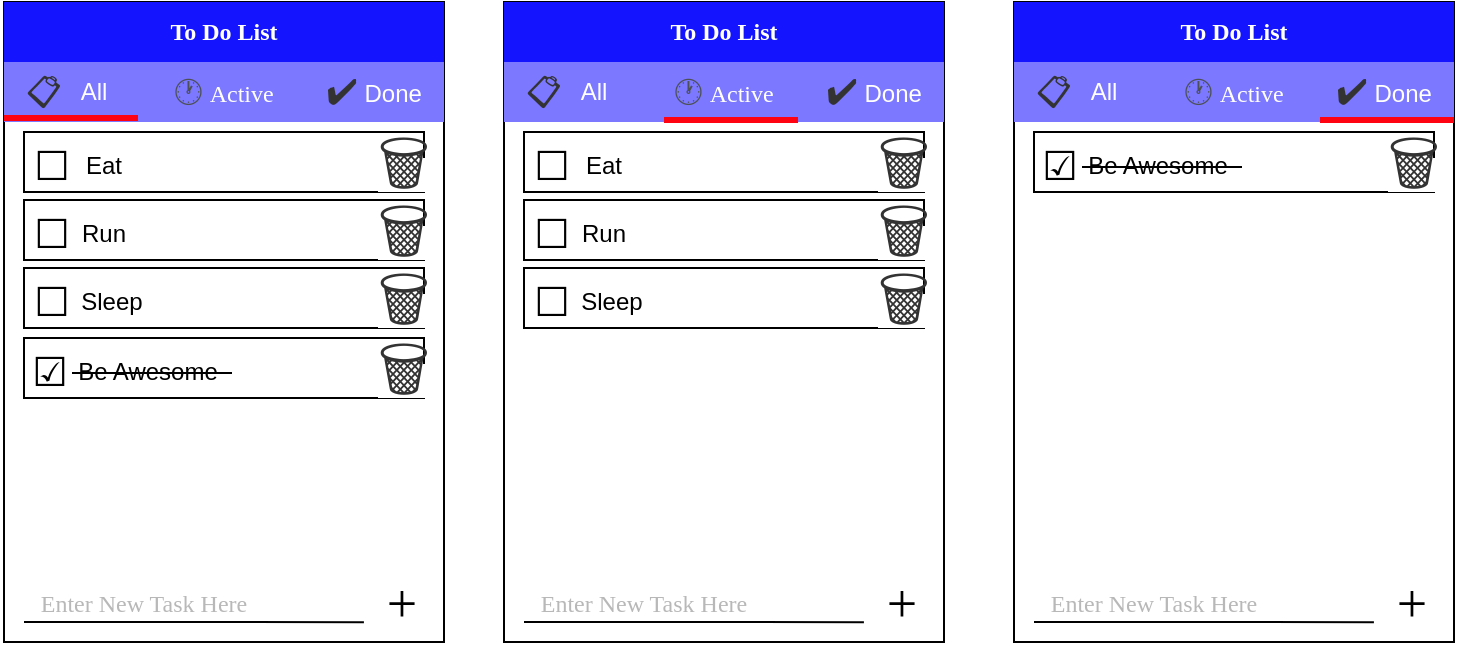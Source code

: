 <mxfile version="13.10.4" type="google"><diagram name="Page-1" id="e7e014a7-5840-1c2e-5031-d8a46d1fe8dd"><mxGraphModel dx="1022" dy="643" grid="1" gridSize="10" guides="1" tooltips="1" connect="1" arrows="1" fold="1" page="1" pageScale="1" pageWidth="1169" pageHeight="826" background="#ffffff" math="0" shadow="0"><root><mxCell id="0"/><mxCell id="1" parent="0"/><mxCell id="9OXeowIcAPtKGQPd8pET-41" value="" style="rounded=0;whiteSpace=wrap;html=1;" parent="1" vertex="1"><mxGeometry x="80" y="120" width="220" height="320" as="geometry"/></mxCell><mxCell id="9OXeowIcAPtKGQPd8pET-43" value="" style="rounded=0;whiteSpace=wrap;html=1;fontFamily=Tahoma;fontColor=#575757;labelBackgroundColor=#0526FF;fillColor=#1414FF;strokeColor=none;" parent="1" vertex="1"><mxGeometry x="80" y="120" width="220" height="30" as="geometry"/></mxCell><mxCell id="9OXeowIcAPtKGQPd8pET-42" value="To Do List" style="text;html=1;align=center;verticalAlign=middle;whiteSpace=wrap;rounded=0;fontFamily=Tahoma;fontStyle=1;fontColor=#FFFFFF;" parent="1" vertex="1"><mxGeometry x="145" y="125" width="90" height="20" as="geometry"/></mxCell><mxCell id="9OXeowIcAPtKGQPd8pET-44" value="" style="rounded=0;whiteSpace=wrap;html=1;fontFamily=Tahoma;fontColor=#575757;labelBackgroundColor=#6B75FF;fillColor=#7C78FF;strokeColor=none;" parent="1" vertex="1"><mxGeometry x="80" y="150" width="220" height="30" as="geometry"/></mxCell><mxCell id="a3oJMKntXRfTVK6Bhi0L-1" value="&lt;span style=&quot;color: rgb(51 , 51 , 51) ; font-family: &amp;#34;open sans&amp;#34; , &amp;#34;helvetica neue&amp;#34; , &amp;#34;helvetica&amp;#34; , &amp;#34;arial&amp;#34; , sans-serif ; text-align: left&quot;&gt;&lt;font style=&quot;font-size: 17px&quot;&gt;📋&lt;/font&gt;&lt;/span&gt;" style="text;html=1;strokeColor=none;fillColor=none;align=center;verticalAlign=middle;whiteSpace=wrap;rounded=0;" vertex="1" parent="1"><mxGeometry x="80" y="155" width="40" height="20" as="geometry"/></mxCell><mxCell id="a3oJMKntXRfTVK6Bhi0L-2" value="&lt;font color=&quot;#ffffff&quot;&gt;All&lt;/font&gt;" style="text;html=1;strokeColor=none;fillColor=none;align=center;verticalAlign=middle;whiteSpace=wrap;rounded=0;" vertex="1" parent="1"><mxGeometry x="105" y="155" width="40" height="20" as="geometry"/></mxCell><mxCell id="a3oJMKntXRfTVK6Bhi0L-5" value="" style="rounded=0;whiteSpace=wrap;html=1;" vertex="1" parent="1"><mxGeometry x="90" y="185" width="200" height="30" as="geometry"/></mxCell><mxCell id="a3oJMKntXRfTVK6Bhi0L-3" value="&lt;span style=&quot;color: rgb(51 , 51 , 51) ; font-family: &amp;#34;open sans&amp;#34; , &amp;#34;helvetica neue&amp;#34; , &amp;#34;helvetica&amp;#34; , &amp;#34;arial&amp;#34; , sans-serif ; background-color: rgb(255 , 255 , 255)&quot;&gt;&lt;font style=&quot;font-size: 29px&quot;&gt;🗑&lt;/font&gt;&lt;/span&gt;" style="text;html=1;strokeColor=none;fillColor=none;align=center;verticalAlign=middle;whiteSpace=wrap;rounded=0;" vertex="1" parent="1"><mxGeometry x="260" y="190" width="40" height="20" as="geometry"/></mxCell><mxCell id="a3oJMKntXRfTVK6Bhi0L-7" value="&lt;a href=&quot;https://fsymbols.com/signs/tick/&quot; style=&quot;outline: 0px ; font-family: &amp;#34;roboto&amp;#34; , &amp;#34;arial&amp;#34; , sans-serif ; font-size: small ; text-align: left&quot;&gt;&lt;h3 class=&quot;LC20lb DKV0Md&quot; style=&quot;font-size: 20px ; font-weight: normal ; margin: 0px 0px 3px ; padding: 5px 0px 0px ; display: inline-block ; line-height: 1.3&quot;&gt;&lt;font color=&quot;#000000&quot;&gt;☐&lt;/font&gt;&lt;/h3&gt;&lt;/a&gt;" style="text;html=1;strokeColor=none;fillColor=none;align=center;verticalAlign=middle;whiteSpace=wrap;rounded=0;" vertex="1" parent="1"><mxGeometry x="84" y="190" width="40" height="20" as="geometry"/></mxCell><mxCell id="a3oJMKntXRfTVK6Bhi0L-8" value="Eat" style="text;html=1;strokeColor=none;fillColor=none;align=center;verticalAlign=middle;whiteSpace=wrap;rounded=0;" vertex="1" parent="1"><mxGeometry x="110" y="192" width="40" height="20" as="geometry"/></mxCell><mxCell id="a3oJMKntXRfTVK6Bhi0L-9" value="" style="rounded=0;whiteSpace=wrap;html=1;" vertex="1" parent="1"><mxGeometry x="90" y="219" width="200" height="30" as="geometry"/></mxCell><mxCell id="a3oJMKntXRfTVK6Bhi0L-10" value="&lt;span style=&quot;color: rgb(51 , 51 , 51) ; font-family: &amp;#34;open sans&amp;#34; , &amp;#34;helvetica neue&amp;#34; , &amp;#34;helvetica&amp;#34; , &amp;#34;arial&amp;#34; , sans-serif ; background-color: rgb(255 , 255 , 255)&quot;&gt;&lt;font style=&quot;font-size: 29px&quot;&gt;🗑&lt;/font&gt;&lt;/span&gt;" style="text;html=1;strokeColor=none;fillColor=none;align=center;verticalAlign=middle;whiteSpace=wrap;rounded=0;" vertex="1" parent="1"><mxGeometry x="260" y="224" width="40" height="20" as="geometry"/></mxCell><mxCell id="a3oJMKntXRfTVK6Bhi0L-11" value="&lt;a href=&quot;https://fsymbols.com/signs/tick/&quot; style=&quot;outline: 0px ; font-family: &amp;quot;roboto&amp;quot; , &amp;quot;arial&amp;quot; , sans-serif ; font-size: small ; text-align: left&quot;&gt;&lt;h3 class=&quot;LC20lb DKV0Md&quot; style=&quot;font-size: 20px ; font-weight: normal ; margin: 0px 0px 3px ; padding: 5px 0px 0px ; display: inline-block ; line-height: 1.3&quot;&gt;&lt;font color=&quot;#000000&quot;&gt;☐&lt;/font&gt;&lt;/h3&gt;&lt;/a&gt;" style="text;html=1;strokeColor=none;fillColor=none;align=center;verticalAlign=middle;whiteSpace=wrap;rounded=0;" vertex="1" parent="1"><mxGeometry x="84" y="224" width="40" height="20" as="geometry"/></mxCell><mxCell id="a3oJMKntXRfTVK6Bhi0L-12" value="Run" style="text;html=1;strokeColor=none;fillColor=none;align=center;verticalAlign=middle;whiteSpace=wrap;rounded=0;" vertex="1" parent="1"><mxGeometry x="110" y="226" width="40" height="20" as="geometry"/></mxCell><mxCell id="a3oJMKntXRfTVK6Bhi0L-13" value="" style="rounded=0;whiteSpace=wrap;html=1;" vertex="1" parent="1"><mxGeometry x="90" y="253" width="200" height="30" as="geometry"/></mxCell><mxCell id="a3oJMKntXRfTVK6Bhi0L-14" value="&lt;span style=&quot;color: rgb(51 , 51 , 51) ; font-family: &amp;#34;open sans&amp;#34; , &amp;#34;helvetica neue&amp;#34; , &amp;#34;helvetica&amp;#34; , &amp;#34;arial&amp;#34; , sans-serif ; background-color: rgb(255 , 255 , 255)&quot;&gt;&lt;font style=&quot;font-size: 29px&quot;&gt;🗑&lt;/font&gt;&lt;/span&gt;" style="text;html=1;strokeColor=none;fillColor=none;align=center;verticalAlign=middle;whiteSpace=wrap;rounded=0;" vertex="1" parent="1"><mxGeometry x="260" y="258" width="40" height="20" as="geometry"/></mxCell><mxCell id="a3oJMKntXRfTVK6Bhi0L-15" value="&lt;a href=&quot;https://fsymbols.com/signs/tick/&quot; style=&quot;outline: 0px ; font-family: &amp;quot;roboto&amp;quot; , &amp;quot;arial&amp;quot; , sans-serif ; font-size: small ; text-align: left&quot;&gt;&lt;h3 class=&quot;LC20lb DKV0Md&quot; style=&quot;font-size: 20px ; font-weight: normal ; margin: 0px 0px 3px ; padding: 5px 0px 0px ; display: inline-block ; line-height: 1.3&quot;&gt;&lt;font color=&quot;#000000&quot;&gt;☐&lt;/font&gt;&lt;/h3&gt;&lt;/a&gt;" style="text;html=1;strokeColor=none;fillColor=none;align=center;verticalAlign=middle;whiteSpace=wrap;rounded=0;" vertex="1" parent="1"><mxGeometry x="84" y="258" width="40" height="20" as="geometry"/></mxCell><mxCell id="a3oJMKntXRfTVK6Bhi0L-16" value="Sleep" style="text;html=1;strokeColor=none;fillColor=none;align=center;verticalAlign=middle;whiteSpace=wrap;rounded=0;" vertex="1" parent="1"><mxGeometry x="114" y="260" width="40" height="20" as="geometry"/></mxCell><mxCell id="a3oJMKntXRfTVK6Bhi0L-17" value="" style="rounded=0;whiteSpace=wrap;html=1;" vertex="1" parent="1"><mxGeometry x="90" y="288" width="200" height="30" as="geometry"/></mxCell><mxCell id="a3oJMKntXRfTVK6Bhi0L-18" value="&lt;span style=&quot;color: rgb(51 , 51 , 51) ; font-family: &amp;#34;open sans&amp;#34; , &amp;#34;helvetica neue&amp;#34; , &amp;#34;helvetica&amp;#34; , &amp;#34;arial&amp;#34; , sans-serif ; background-color: rgb(255 , 255 , 255)&quot;&gt;&lt;font style=&quot;font-size: 29px&quot;&gt;🗑&lt;/font&gt;&lt;/span&gt;" style="text;html=1;strokeColor=none;fillColor=none;align=center;verticalAlign=middle;whiteSpace=wrap;rounded=0;" vertex="1" parent="1"><mxGeometry x="260" y="293" width="40" height="20" as="geometry"/></mxCell><mxCell id="a3oJMKntXRfTVK6Bhi0L-20" value="Be Awesome" style="text;html=1;strokeColor=none;fillColor=none;align=center;verticalAlign=middle;whiteSpace=wrap;rounded=0;" vertex="1" parent="1"><mxGeometry x="112" y="295" width="80" height="20" as="geometry"/></mxCell><mxCell id="a3oJMKntXRfTVK6Bhi0L-6" value="&lt;a href=&quot;https://fsymbols.com/signs/tick/&quot; style=&quot;outline: 0px ; font-family: &amp;#34;roboto&amp;#34; , &amp;#34;arial&amp;#34; , sans-serif ; font-size: small ; text-align: left ; background-color: rgb(255 , 255 , 255)&quot;&gt;&lt;h3 class=&quot;LC20lb DKV0Md&quot; style=&quot;font-size: 20px ; font-weight: normal ; margin: 0px 0px 3px ; padding: 5px 0px 0px ; display: inline-block ; line-height: 1.3&quot;&gt;&lt;font color=&quot;#000000&quot;&gt;☑&lt;/font&gt;&lt;/h3&gt;&lt;/a&gt;" style="text;html=1;strokeColor=none;fillColor=none;align=center;verticalAlign=middle;whiteSpace=wrap;rounded=0;" vertex="1" parent="1"><mxGeometry x="93" y="293" width="20" height="20" as="geometry"/></mxCell><mxCell id="a3oJMKntXRfTVK6Bhi0L-21" value="" style="endArrow=none;html=1;" edge="1" parent="1"><mxGeometry width="50" height="50" relative="1" as="geometry"><mxPoint x="114" y="305.5" as="sourcePoint"/><mxPoint x="194" y="305.5" as="targetPoint"/></mxGeometry></mxCell><mxCell id="a3oJMKntXRfTVK6Bhi0L-22" value="" style="endArrow=none;html=1;entryX=0.818;entryY=0.969;entryDx=0;entryDy=0;entryPerimeter=0;" edge="1" parent="1" target="9OXeowIcAPtKGQPd8pET-41"><mxGeometry width="50" height="50" relative="1" as="geometry"><mxPoint x="90" y="430" as="sourcePoint"/><mxPoint x="230" y="430" as="targetPoint"/></mxGeometry></mxCell><mxCell id="a3oJMKntXRfTVK6Bhi0L-23" value="Enter New Task Here" style="text;html=1;strokeColor=none;fillColor=none;align=center;verticalAlign=middle;whiteSpace=wrap;rounded=0;fontFamily=Tahoma;fontColor=#B8B8B8;" vertex="1" parent="1"><mxGeometry x="90" y="411" width="120" height="20" as="geometry"/></mxCell><mxCell id="a3oJMKntXRfTVK6Bhi0L-24" value="&lt;font face=&quot;Garamond&quot; style=&quot;font-size: 27px&quot;&gt;+&lt;/font&gt;" style="text;html=1;strokeColor=none;fillColor=none;align=center;verticalAlign=middle;whiteSpace=wrap;rounded=0;fontFamily=Tahoma;" vertex="1" parent="1"><mxGeometry x="269" y="411" width="20" height="20" as="geometry"/></mxCell><mxCell id="a3oJMKntXRfTVK6Bhi0L-25" value="&lt;span style=&quot;color: rgb(77 , 81 , 86) ; font-family: &amp;#34;roboto&amp;#34; , &amp;#34;arial&amp;#34; , sans-serif ; font-size: 14px ; text-align: left&quot;&gt;🕐&amp;nbsp;&lt;/span&gt;&lt;font color=&quot;#ffffff&quot;&gt;Active&lt;/font&gt;" style="text;html=1;strokeColor=none;fillColor=none;align=center;verticalAlign=middle;whiteSpace=wrap;rounded=0;fontFamily=Tahoma;fontColor=#000000;" vertex="1" parent="1"><mxGeometry x="160" y="155" width="60" height="20" as="geometry"/></mxCell><mxCell id="a3oJMKntXRfTVK6Bhi0L-27" value="&lt;font&gt;&lt;span style=&quot;color: rgb(51 , 51 , 51) ; font-family: &amp;#34;proxima nova lt&amp;#34; , sans-serif&quot;&gt;&lt;font style=&quot;font-size: 17px&quot;&gt;✔️&lt;/font&gt;&lt;/span&gt;&lt;span style=&quot;font-size: 12px ; font-family: &amp;#34;proxima nova lt&amp;#34; , sans-serif&quot;&gt;&lt;font color=&quot;#ffffff&quot; style=&quot;font-size: 12px&quot;&gt;&amp;nbsp;Done&lt;/font&gt;&lt;/span&gt;&lt;/font&gt;" style="text;html=1;strokeColor=none;fillColor=none;align=center;verticalAlign=middle;whiteSpace=wrap;rounded=0;fontFamily=Tahoma;fontColor=#000000;" vertex="1" parent="1"><mxGeometry x="235" y="155" width="60" height="20" as="geometry"/></mxCell><mxCell id="a3oJMKntXRfTVK6Bhi0L-28" value="" style="rounded=0;whiteSpace=wrap;html=1;" vertex="1" parent="1"><mxGeometry x="330" y="120" width="220" height="320" as="geometry"/></mxCell><mxCell id="a3oJMKntXRfTVK6Bhi0L-29" value="" style="rounded=0;whiteSpace=wrap;html=1;fontFamily=Tahoma;fontColor=#575757;labelBackgroundColor=#0526FF;fillColor=#1414FF;strokeColor=none;" vertex="1" parent="1"><mxGeometry x="330" y="120" width="220" height="30" as="geometry"/></mxCell><mxCell id="a3oJMKntXRfTVK6Bhi0L-30" value="To Do List" style="text;html=1;align=center;verticalAlign=middle;whiteSpace=wrap;rounded=0;fontFamily=Tahoma;fontStyle=1;fontColor=#FFFFFF;" vertex="1" parent="1"><mxGeometry x="395" y="125" width="90" height="20" as="geometry"/></mxCell><mxCell id="a3oJMKntXRfTVK6Bhi0L-31" value="" style="rounded=0;whiteSpace=wrap;html=1;fontFamily=Tahoma;fontColor=#575757;labelBackgroundColor=#6B75FF;fillColor=#7C78FF;strokeColor=none;" vertex="1" parent="1"><mxGeometry x="330" y="150" width="220" height="30" as="geometry"/></mxCell><mxCell id="a3oJMKntXRfTVK6Bhi0L-33" value="&lt;span style=&quot;color: rgb(51 , 51 , 51) ; font-family: &amp;#34;open sans&amp;#34; , &amp;#34;helvetica neue&amp;#34; , &amp;#34;helvetica&amp;#34; , &amp;#34;arial&amp;#34; , sans-serif ; text-align: left&quot;&gt;&lt;font style=&quot;font-size: 17px&quot;&gt;📋&lt;/font&gt;&lt;/span&gt;" style="text;html=1;strokeColor=none;fillColor=none;align=center;verticalAlign=middle;whiteSpace=wrap;rounded=0;" vertex="1" parent="1"><mxGeometry x="330" y="155" width="40" height="20" as="geometry"/></mxCell><mxCell id="a3oJMKntXRfTVK6Bhi0L-34" value="&lt;font color=&quot;#ffffff&quot;&gt;All&lt;/font&gt;" style="text;html=1;strokeColor=none;fillColor=none;align=center;verticalAlign=middle;whiteSpace=wrap;rounded=0;" vertex="1" parent="1"><mxGeometry x="355" y="155" width="40" height="20" as="geometry"/></mxCell><mxCell id="a3oJMKntXRfTVK6Bhi0L-35" value="" style="rounded=0;whiteSpace=wrap;html=1;" vertex="1" parent="1"><mxGeometry x="340" y="185" width="200" height="30" as="geometry"/></mxCell><mxCell id="a3oJMKntXRfTVK6Bhi0L-36" value="&lt;span style=&quot;color: rgb(51 , 51 , 51) ; font-family: &amp;#34;open sans&amp;#34; , &amp;#34;helvetica neue&amp;#34; , &amp;#34;helvetica&amp;#34; , &amp;#34;arial&amp;#34; , sans-serif ; background-color: rgb(255 , 255 , 255)&quot;&gt;&lt;font style=&quot;font-size: 29px&quot;&gt;🗑&lt;/font&gt;&lt;/span&gt;" style="text;html=1;strokeColor=none;fillColor=none;align=center;verticalAlign=middle;whiteSpace=wrap;rounded=0;" vertex="1" parent="1"><mxGeometry x="510" y="190" width="40" height="20" as="geometry"/></mxCell><mxCell id="a3oJMKntXRfTVK6Bhi0L-37" value="&lt;a href=&quot;https://fsymbols.com/signs/tick/&quot; style=&quot;outline: 0px ; font-family: &amp;quot;roboto&amp;quot; , &amp;quot;arial&amp;quot; , sans-serif ; font-size: small ; text-align: left&quot;&gt;&lt;h3 class=&quot;LC20lb DKV0Md&quot; style=&quot;font-size: 20px ; font-weight: normal ; margin: 0px 0px 3px ; padding: 5px 0px 0px ; display: inline-block ; line-height: 1.3&quot;&gt;&lt;font color=&quot;#000000&quot;&gt;☐&lt;/font&gt;&lt;/h3&gt;&lt;/a&gt;" style="text;html=1;strokeColor=none;fillColor=none;align=center;verticalAlign=middle;whiteSpace=wrap;rounded=0;" vertex="1" parent="1"><mxGeometry x="334" y="190" width="40" height="20" as="geometry"/></mxCell><mxCell id="a3oJMKntXRfTVK6Bhi0L-38" value="Eat" style="text;html=1;strokeColor=none;fillColor=none;align=center;verticalAlign=middle;whiteSpace=wrap;rounded=0;" vertex="1" parent="1"><mxGeometry x="360" y="192" width="40" height="20" as="geometry"/></mxCell><mxCell id="a3oJMKntXRfTVK6Bhi0L-39" value="" style="rounded=0;whiteSpace=wrap;html=1;" vertex="1" parent="1"><mxGeometry x="340" y="219" width="200" height="30" as="geometry"/></mxCell><mxCell id="a3oJMKntXRfTVK6Bhi0L-40" value="&lt;span style=&quot;color: rgb(51 , 51 , 51) ; font-family: &amp;#34;open sans&amp;#34; , &amp;#34;helvetica neue&amp;#34; , &amp;#34;helvetica&amp;#34; , &amp;#34;arial&amp;#34; , sans-serif ; background-color: rgb(255 , 255 , 255)&quot;&gt;&lt;font style=&quot;font-size: 29px&quot;&gt;🗑&lt;/font&gt;&lt;/span&gt;" style="text;html=1;strokeColor=none;fillColor=none;align=center;verticalAlign=middle;whiteSpace=wrap;rounded=0;" vertex="1" parent="1"><mxGeometry x="510" y="224" width="40" height="20" as="geometry"/></mxCell><mxCell id="a3oJMKntXRfTVK6Bhi0L-41" value="&lt;a href=&quot;https://fsymbols.com/signs/tick/&quot; style=&quot;outline: 0px ; font-family: &amp;quot;roboto&amp;quot; , &amp;quot;arial&amp;quot; , sans-serif ; font-size: small ; text-align: left&quot;&gt;&lt;h3 class=&quot;LC20lb DKV0Md&quot; style=&quot;font-size: 20px ; font-weight: normal ; margin: 0px 0px 3px ; padding: 5px 0px 0px ; display: inline-block ; line-height: 1.3&quot;&gt;&lt;font color=&quot;#000000&quot;&gt;☐&lt;/font&gt;&lt;/h3&gt;&lt;/a&gt;" style="text;html=1;strokeColor=none;fillColor=none;align=center;verticalAlign=middle;whiteSpace=wrap;rounded=0;" vertex="1" parent="1"><mxGeometry x="334" y="224" width="40" height="20" as="geometry"/></mxCell><mxCell id="a3oJMKntXRfTVK6Bhi0L-42" value="Run" style="text;html=1;strokeColor=none;fillColor=none;align=center;verticalAlign=middle;whiteSpace=wrap;rounded=0;" vertex="1" parent="1"><mxGeometry x="360" y="226" width="40" height="20" as="geometry"/></mxCell><mxCell id="a3oJMKntXRfTVK6Bhi0L-43" value="" style="rounded=0;whiteSpace=wrap;html=1;" vertex="1" parent="1"><mxGeometry x="340" y="253" width="200" height="30" as="geometry"/></mxCell><mxCell id="a3oJMKntXRfTVK6Bhi0L-44" value="&lt;span style=&quot;color: rgb(51 , 51 , 51) ; font-family: &amp;#34;open sans&amp;#34; , &amp;#34;helvetica neue&amp;#34; , &amp;#34;helvetica&amp;#34; , &amp;#34;arial&amp;#34; , sans-serif ; background-color: rgb(255 , 255 , 255)&quot;&gt;&lt;font style=&quot;font-size: 29px&quot;&gt;🗑&lt;/font&gt;&lt;/span&gt;" style="text;html=1;strokeColor=none;fillColor=none;align=center;verticalAlign=middle;whiteSpace=wrap;rounded=0;" vertex="1" parent="1"><mxGeometry x="510" y="258" width="40" height="20" as="geometry"/></mxCell><mxCell id="a3oJMKntXRfTVK6Bhi0L-45" value="&lt;a href=&quot;https://fsymbols.com/signs/tick/&quot; style=&quot;outline: 0px ; font-family: &amp;quot;roboto&amp;quot; , &amp;quot;arial&amp;quot; , sans-serif ; font-size: small ; text-align: left&quot;&gt;&lt;h3 class=&quot;LC20lb DKV0Md&quot; style=&quot;font-size: 20px ; font-weight: normal ; margin: 0px 0px 3px ; padding: 5px 0px 0px ; display: inline-block ; line-height: 1.3&quot;&gt;&lt;font color=&quot;#000000&quot;&gt;☐&lt;/font&gt;&lt;/h3&gt;&lt;/a&gt;" style="text;html=1;strokeColor=none;fillColor=none;align=center;verticalAlign=middle;whiteSpace=wrap;rounded=0;" vertex="1" parent="1"><mxGeometry x="334" y="258" width="40" height="20" as="geometry"/></mxCell><mxCell id="a3oJMKntXRfTVK6Bhi0L-46" value="Sleep" style="text;html=1;strokeColor=none;fillColor=none;align=center;verticalAlign=middle;whiteSpace=wrap;rounded=0;" vertex="1" parent="1"><mxGeometry x="364" y="260" width="40" height="20" as="geometry"/></mxCell><mxCell id="a3oJMKntXRfTVK6Bhi0L-52" value="" style="endArrow=none;html=1;entryX=0.818;entryY=0.969;entryDx=0;entryDy=0;entryPerimeter=0;" edge="1" parent="1" target="a3oJMKntXRfTVK6Bhi0L-28"><mxGeometry width="50" height="50" relative="1" as="geometry"><mxPoint x="340" y="430" as="sourcePoint"/><mxPoint x="480" y="430" as="targetPoint"/></mxGeometry></mxCell><mxCell id="a3oJMKntXRfTVK6Bhi0L-53" value="Enter New Task Here" style="text;html=1;strokeColor=none;fillColor=none;align=center;verticalAlign=middle;whiteSpace=wrap;rounded=0;fontFamily=Tahoma;fontColor=#B8B8B8;" vertex="1" parent="1"><mxGeometry x="340" y="411" width="120" height="20" as="geometry"/></mxCell><mxCell id="a3oJMKntXRfTVK6Bhi0L-54" value="&lt;font face=&quot;Garamond&quot; style=&quot;font-size: 27px&quot;&gt;+&lt;/font&gt;" style="text;html=1;strokeColor=none;fillColor=none;align=center;verticalAlign=middle;whiteSpace=wrap;rounded=0;fontFamily=Tahoma;" vertex="1" parent="1"><mxGeometry x="519" y="411" width="20" height="20" as="geometry"/></mxCell><mxCell id="a3oJMKntXRfTVK6Bhi0L-55" value="&lt;span style=&quot;color: rgb(77 , 81 , 86) ; font-family: &amp;#34;roboto&amp;#34; , &amp;#34;arial&amp;#34; , sans-serif ; font-size: 14px ; text-align: left&quot;&gt;🕐&amp;nbsp;&lt;/span&gt;&lt;font color=&quot;#ffffff&quot;&gt;Active&lt;/font&gt;" style="text;html=1;strokeColor=none;fillColor=none;align=center;verticalAlign=middle;whiteSpace=wrap;rounded=0;fontFamily=Tahoma;fontColor=#000000;" vertex="1" parent="1"><mxGeometry x="410" y="155" width="60" height="20" as="geometry"/></mxCell><mxCell id="a3oJMKntXRfTVK6Bhi0L-56" value="&lt;font&gt;&lt;span style=&quot;color: rgb(51 , 51 , 51) ; font-family: &amp;#34;proxima nova lt&amp;#34; , sans-serif&quot;&gt;&lt;font style=&quot;font-size: 17px&quot;&gt;✔️&lt;/font&gt;&lt;/span&gt;&lt;span style=&quot;font-size: 12px ; font-family: &amp;#34;proxima nova lt&amp;#34; , sans-serif&quot;&gt;&lt;font color=&quot;#ffffff&quot; style=&quot;font-size: 12px&quot;&gt;&amp;nbsp;Done&lt;/font&gt;&lt;/span&gt;&lt;/font&gt;" style="text;html=1;strokeColor=none;fillColor=none;align=center;verticalAlign=middle;whiteSpace=wrap;rounded=0;fontFamily=Tahoma;fontColor=#000000;" vertex="1" parent="1"><mxGeometry x="485" y="155" width="60" height="20" as="geometry"/></mxCell><mxCell id="a3oJMKntXRfTVK6Bhi0L-57" value="" style="rounded=0;whiteSpace=wrap;html=1;" vertex="1" parent="1"><mxGeometry x="585" y="120" width="220" height="320" as="geometry"/></mxCell><mxCell id="a3oJMKntXRfTVK6Bhi0L-58" value="" style="rounded=0;whiteSpace=wrap;html=1;fontFamily=Tahoma;fontColor=#575757;labelBackgroundColor=#0526FF;fillColor=#1414FF;strokeColor=none;" vertex="1" parent="1"><mxGeometry x="585" y="120" width="220" height="30" as="geometry"/></mxCell><mxCell id="a3oJMKntXRfTVK6Bhi0L-59" value="To Do List" style="text;html=1;align=center;verticalAlign=middle;whiteSpace=wrap;rounded=0;fontFamily=Tahoma;fontStyle=1;fontColor=#FFFFFF;" vertex="1" parent="1"><mxGeometry x="650" y="125" width="90" height="20" as="geometry"/></mxCell><mxCell id="a3oJMKntXRfTVK6Bhi0L-60" value="" style="rounded=0;whiteSpace=wrap;html=1;fontFamily=Tahoma;fontColor=#575757;labelBackgroundColor=#6B75FF;fillColor=#7C78FF;strokeColor=none;" vertex="1" parent="1"><mxGeometry x="585" y="150" width="220" height="30" as="geometry"/></mxCell><mxCell id="a3oJMKntXRfTVK6Bhi0L-61" value="" style="endArrow=none;html=1;fontFamily=Tahoma;fontColor=#FFFFFF;strokeColor=#FF0313;strokeWidth=3;" edge="1" parent="1"><mxGeometry width="50" height="50" relative="1" as="geometry"><mxPoint x="738" y="179" as="sourcePoint"/><mxPoint x="805" y="179" as="targetPoint"/></mxGeometry></mxCell><mxCell id="a3oJMKntXRfTVK6Bhi0L-62" value="&lt;span style=&quot;color: rgb(51 , 51 , 51) ; font-family: &amp;#34;open sans&amp;#34; , &amp;#34;helvetica neue&amp;#34; , &amp;#34;helvetica&amp;#34; , &amp;#34;arial&amp;#34; , sans-serif ; text-align: left&quot;&gt;&lt;font style=&quot;font-size: 17px&quot;&gt;📋&lt;/font&gt;&lt;/span&gt;" style="text;html=1;strokeColor=none;fillColor=none;align=center;verticalAlign=middle;whiteSpace=wrap;rounded=0;" vertex="1" parent="1"><mxGeometry x="585" y="155" width="40" height="20" as="geometry"/></mxCell><mxCell id="a3oJMKntXRfTVK6Bhi0L-63" value="&lt;font color=&quot;#ffffff&quot;&gt;All&lt;/font&gt;" style="text;html=1;strokeColor=none;fillColor=none;align=center;verticalAlign=middle;whiteSpace=wrap;rounded=0;" vertex="1" parent="1"><mxGeometry x="610" y="155" width="40" height="20" as="geometry"/></mxCell><mxCell id="a3oJMKntXRfTVK6Bhi0L-76" value="" style="rounded=0;whiteSpace=wrap;html=1;" vertex="1" parent="1"><mxGeometry x="595" y="185" width="200" height="30" as="geometry"/></mxCell><mxCell id="a3oJMKntXRfTVK6Bhi0L-77" value="&lt;span style=&quot;color: rgb(51 , 51 , 51) ; font-family: &amp;#34;open sans&amp;#34; , &amp;#34;helvetica neue&amp;#34; , &amp;#34;helvetica&amp;#34; , &amp;#34;arial&amp;#34; , sans-serif ; background-color: rgb(255 , 255 , 255)&quot;&gt;&lt;font style=&quot;font-size: 29px&quot;&gt;🗑&lt;/font&gt;&lt;/span&gt;" style="text;html=1;strokeColor=none;fillColor=none;align=center;verticalAlign=middle;whiteSpace=wrap;rounded=0;" vertex="1" parent="1"><mxGeometry x="765" y="190" width="40" height="20" as="geometry"/></mxCell><mxCell id="a3oJMKntXRfTVK6Bhi0L-78" value="Be Awesome" style="text;html=1;strokeColor=none;fillColor=none;align=center;verticalAlign=middle;whiteSpace=wrap;rounded=0;" vertex="1" parent="1"><mxGeometry x="617" y="192" width="80" height="20" as="geometry"/></mxCell><mxCell id="a3oJMKntXRfTVK6Bhi0L-79" value="&lt;a href=&quot;https://fsymbols.com/signs/tick/&quot; style=&quot;outline: 0px ; font-family: &amp;quot;roboto&amp;quot; , &amp;quot;arial&amp;quot; , sans-serif ; font-size: small ; text-align: left ; background-color: rgb(255 , 255 , 255)&quot;&gt;&lt;h3 class=&quot;LC20lb DKV0Md&quot; style=&quot;font-size: 20px ; font-weight: normal ; margin: 0px 0px 3px ; padding: 5px 0px 0px ; display: inline-block ; line-height: 1.3&quot;&gt;&lt;font color=&quot;#000000&quot;&gt;☑&lt;/font&gt;&lt;/h3&gt;&lt;/a&gt;" style="text;html=1;strokeColor=none;fillColor=none;align=center;verticalAlign=middle;whiteSpace=wrap;rounded=0;" vertex="1" parent="1"><mxGeometry x="598" y="190" width="20" height="20" as="geometry"/></mxCell><mxCell id="a3oJMKntXRfTVK6Bhi0L-80" value="" style="endArrow=none;html=1;" edge="1" parent="1"><mxGeometry width="50" height="50" relative="1" as="geometry"><mxPoint x="619" y="202.5" as="sourcePoint"/><mxPoint x="699" y="202.5" as="targetPoint"/></mxGeometry></mxCell><mxCell id="a3oJMKntXRfTVK6Bhi0L-81" value="" style="endArrow=none;html=1;entryX=0.818;entryY=0.969;entryDx=0;entryDy=0;entryPerimeter=0;" edge="1" parent="1" target="a3oJMKntXRfTVK6Bhi0L-57"><mxGeometry width="50" height="50" relative="1" as="geometry"><mxPoint x="595" y="430" as="sourcePoint"/><mxPoint x="735" y="430" as="targetPoint"/></mxGeometry></mxCell><mxCell id="a3oJMKntXRfTVK6Bhi0L-82" value="Enter New Task Here" style="text;html=1;strokeColor=none;fillColor=none;align=center;verticalAlign=middle;whiteSpace=wrap;rounded=0;fontFamily=Tahoma;fontColor=#B8B8B8;" vertex="1" parent="1"><mxGeometry x="595" y="411" width="120" height="20" as="geometry"/></mxCell><mxCell id="a3oJMKntXRfTVK6Bhi0L-83" value="&lt;font face=&quot;Garamond&quot; style=&quot;font-size: 27px&quot;&gt;+&lt;/font&gt;" style="text;html=1;strokeColor=none;fillColor=none;align=center;verticalAlign=middle;whiteSpace=wrap;rounded=0;fontFamily=Tahoma;" vertex="1" parent="1"><mxGeometry x="774" y="411" width="20" height="20" as="geometry"/></mxCell><mxCell id="a3oJMKntXRfTVK6Bhi0L-84" value="&lt;span style=&quot;color: rgb(77 , 81 , 86) ; font-family: &amp;#34;roboto&amp;#34; , &amp;#34;arial&amp;#34; , sans-serif ; font-size: 14px ; text-align: left&quot;&gt;🕐&amp;nbsp;&lt;/span&gt;&lt;font color=&quot;#ffffff&quot;&gt;Active&lt;/font&gt;" style="text;html=1;strokeColor=none;fillColor=none;align=center;verticalAlign=middle;whiteSpace=wrap;rounded=0;fontFamily=Tahoma;fontColor=#000000;" vertex="1" parent="1"><mxGeometry x="665" y="155" width="60" height="20" as="geometry"/></mxCell><mxCell id="a3oJMKntXRfTVK6Bhi0L-85" value="&lt;font&gt;&lt;span style=&quot;color: rgb(51 , 51 , 51) ; font-family: &amp;#34;proxima nova lt&amp;#34; , sans-serif&quot;&gt;&lt;font style=&quot;font-size: 17px&quot;&gt;✔️&lt;/font&gt;&lt;/span&gt;&lt;span style=&quot;font-size: 12px ; font-family: &amp;#34;proxima nova lt&amp;#34; , sans-serif&quot;&gt;&lt;font color=&quot;#ffffff&quot; style=&quot;font-size: 12px&quot;&gt;&amp;nbsp;Done&lt;/font&gt;&lt;/span&gt;&lt;/font&gt;" style="text;html=1;strokeColor=none;fillColor=none;align=center;verticalAlign=middle;whiteSpace=wrap;rounded=0;fontFamily=Tahoma;fontColor=#000000;" vertex="1" parent="1"><mxGeometry x="740" y="155" width="60" height="20" as="geometry"/></mxCell><mxCell id="a3oJMKntXRfTVK6Bhi0L-87" value="" style="endArrow=none;html=1;fontFamily=Tahoma;fontColor=#FFFFFF;strokeColor=#FF0313;strokeWidth=3;" edge="1" parent="1"><mxGeometry width="50" height="50" relative="1" as="geometry"><mxPoint x="410" y="179" as="sourcePoint"/><mxPoint x="477" y="179" as="targetPoint"/></mxGeometry></mxCell><mxCell id="a3oJMKntXRfTVK6Bhi0L-88" value="" style="endArrow=none;html=1;fontFamily=Tahoma;fontColor=#FFFFFF;strokeColor=#FF0313;strokeWidth=3;" edge="1" parent="1"><mxGeometry width="50" height="50" relative="1" as="geometry"><mxPoint x="80" y="178" as="sourcePoint"/><mxPoint x="147" y="178" as="targetPoint"/></mxGeometry></mxCell></root></mxGraphModel></diagram></mxfile>